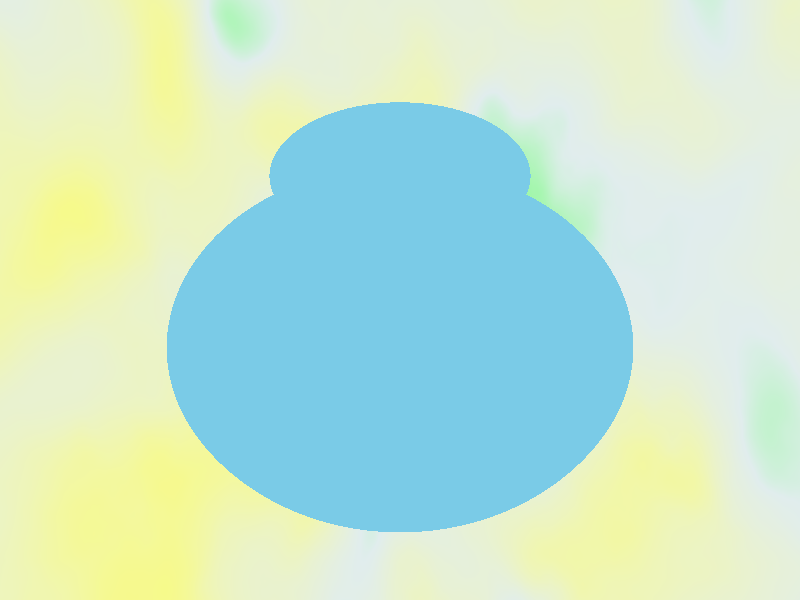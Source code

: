 #include "textures.inc"
#include "shapes.inc"
#include "colors.inc"


camera {
  location <0.0, 1.0, -10.0>
  look_at  <0.0, 0,  0>
  right image_width/image_height*x
}


light_source { <5, 30, -30> color White }


sky_sphere {
  pigment {
    gradient y
    color_map {
      [0.000 0.002 color rgb <1.0, 0.2, 0.0>
                   color rgb <1.0, 0.2, 0.0>]
      [0.002 0.200 color rgb <0.8, 0.1, 0.0>
                   color rgb <0.2, 0.2, 0.3>]
    }
    scale 2
    translate -1
  }
  pigment {
    bozo
    turbulence 0.65
    octaves 4
    omega 0.21
    lambda 3
    color_map {
        [0.0 Yellow]
        [0.7 LightBlue]
        [1.0 Green]
    }
    scale <0.2, 0.3, 0.2>
  }
  //rotate -135*x
}


sor {
  7,
  <0.000000, 0.000000>
  <0.118143, 0.000000>
  <0.620253, 0.540084>
  <0.210970, 0.827004>
  <0.194093, 0.962025>
  <0.286920, 1.000000>
  <0.468354, 1.033755>
  open

  texture {Shadow_Clouds}
  finish {
    ambient 1
    diffuse 0
    phong 0.5
  }

  rotate x*-40 + clock
  scale 5
  translate <0, -2, 0>
}

